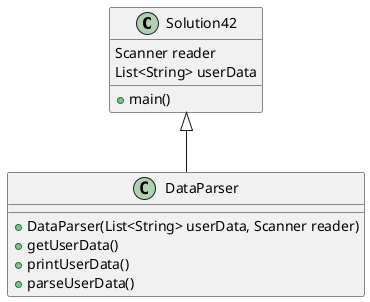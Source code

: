 @startuml
'https://plantuml.com/class-diagram

class Solution42
{
    Scanner reader
    List<String> userData
    +main()
}
class DataParser
{
    +DataParser(List<String> userData, Scanner reader)
    +getUserData()
    +printUserData()
    +parseUserData()
}
Solution42 <|-- DataParser
@enduml